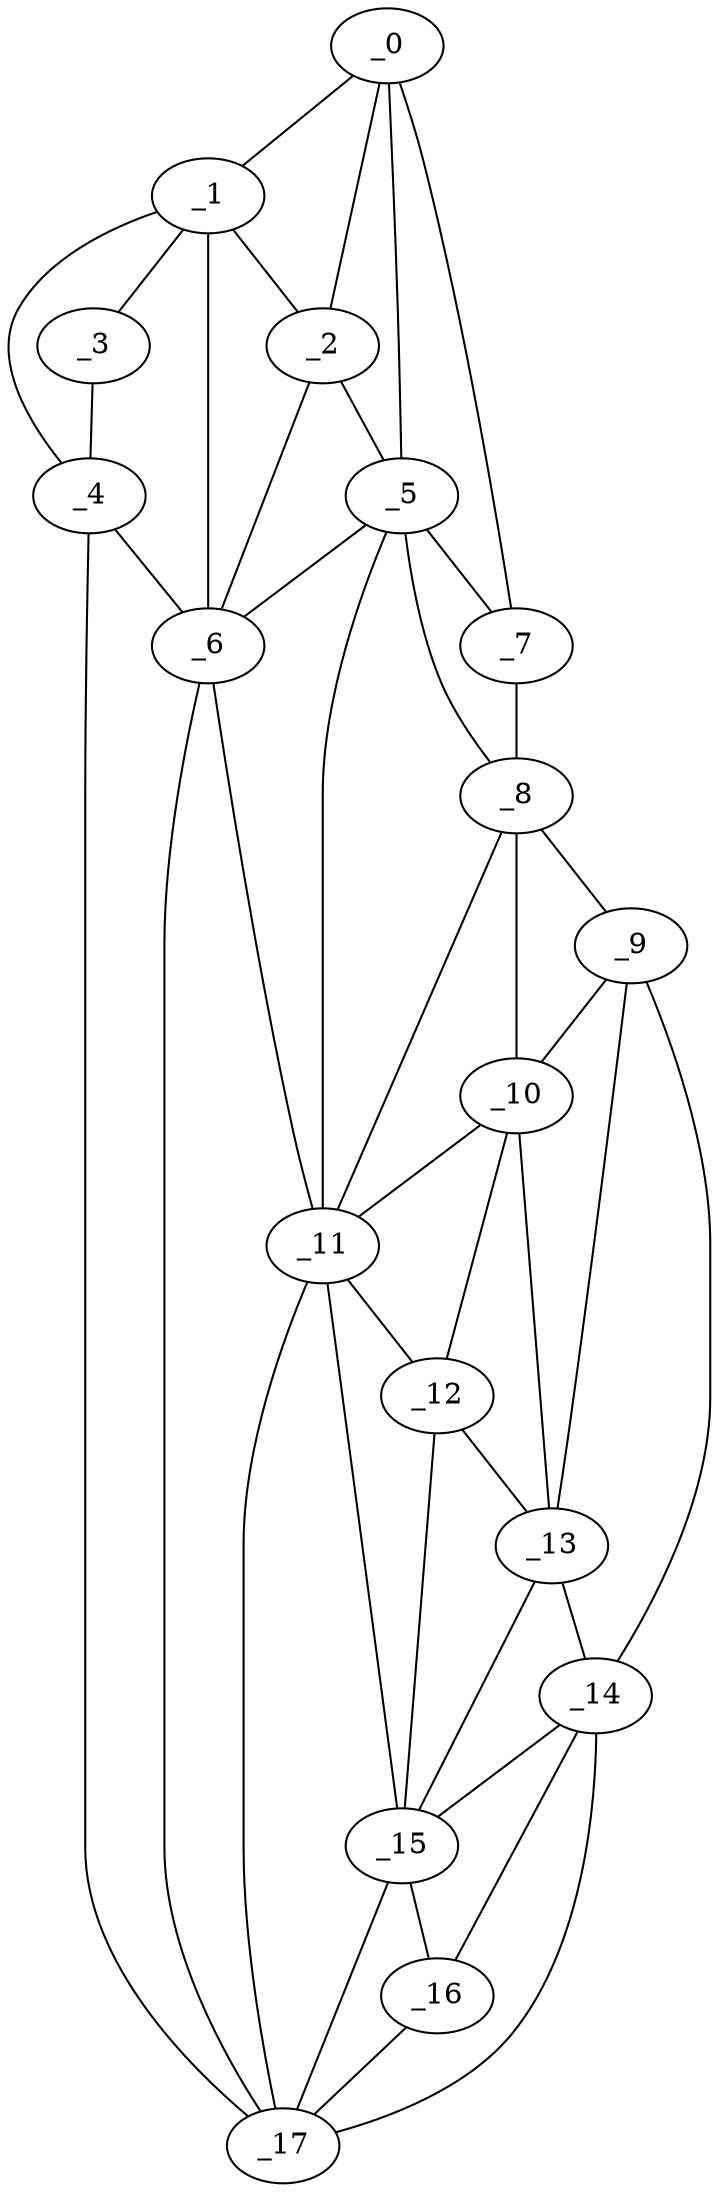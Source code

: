 graph "obj78__295.gxl" {
	_0	 [x=8,
		y=57];
	_1	 [x=13,
		y=97];
	_0 -- _1	 [valence=1];
	_2	 [x=15,
		y=57];
	_0 -- _2	 [valence=2];
	_5	 [x=32,
		y=31];
	_0 -- _5	 [valence=1];
	_7	 [x=36,
		y=21];
	_0 -- _7	 [valence=1];
	_1 -- _2	 [valence=1];
	_3	 [x=26,
		y=101];
	_1 -- _3	 [valence=1];
	_4	 [x=30,
		y=100];
	_1 -- _4	 [valence=1];
	_6	 [x=35,
		y=97];
	_1 -- _6	 [valence=2];
	_2 -- _5	 [valence=2];
	_2 -- _6	 [valence=1];
	_3 -- _4	 [valence=1];
	_4 -- _6	 [valence=2];
	_17	 [x=125,
		y=46];
	_4 -- _17	 [valence=1];
	_5 -- _6	 [valence=2];
	_5 -- _7	 [valence=2];
	_8	 [x=58,
		y=21];
	_5 -- _8	 [valence=1];
	_11	 [x=86,
		y=40];
	_5 -- _11	 [valence=2];
	_6 -- _11	 [valence=1];
	_6 -- _17	 [valence=2];
	_7 -- _8	 [valence=1];
	_9	 [x=76,
		y=21];
	_8 -- _9	 [valence=1];
	_10	 [x=79,
		y=23];
	_8 -- _10	 [valence=2];
	_8 -- _11	 [valence=2];
	_9 -- _10	 [valence=2];
	_13	 [x=100,
		y=29];
	_9 -- _13	 [valence=2];
	_14	 [x=110,
		y=30];
	_9 -- _14	 [valence=1];
	_10 -- _11	 [valence=2];
	_12	 [x=90,
		y=36];
	_10 -- _12	 [valence=2];
	_10 -- _13	 [valence=1];
	_11 -- _12	 [valence=2];
	_15	 [x=113,
		y=39];
	_11 -- _15	 [valence=2];
	_11 -- _17	 [valence=2];
	_12 -- _13	 [valence=2];
	_12 -- _15	 [valence=2];
	_13 -- _14	 [valence=2];
	_13 -- _15	 [valence=2];
	_14 -- _15	 [valence=2];
	_16	 [x=120,
		y=42];
	_14 -- _16	 [valence=1];
	_14 -- _17	 [valence=1];
	_15 -- _16	 [valence=2];
	_15 -- _17	 [valence=2];
	_16 -- _17	 [valence=2];
}
